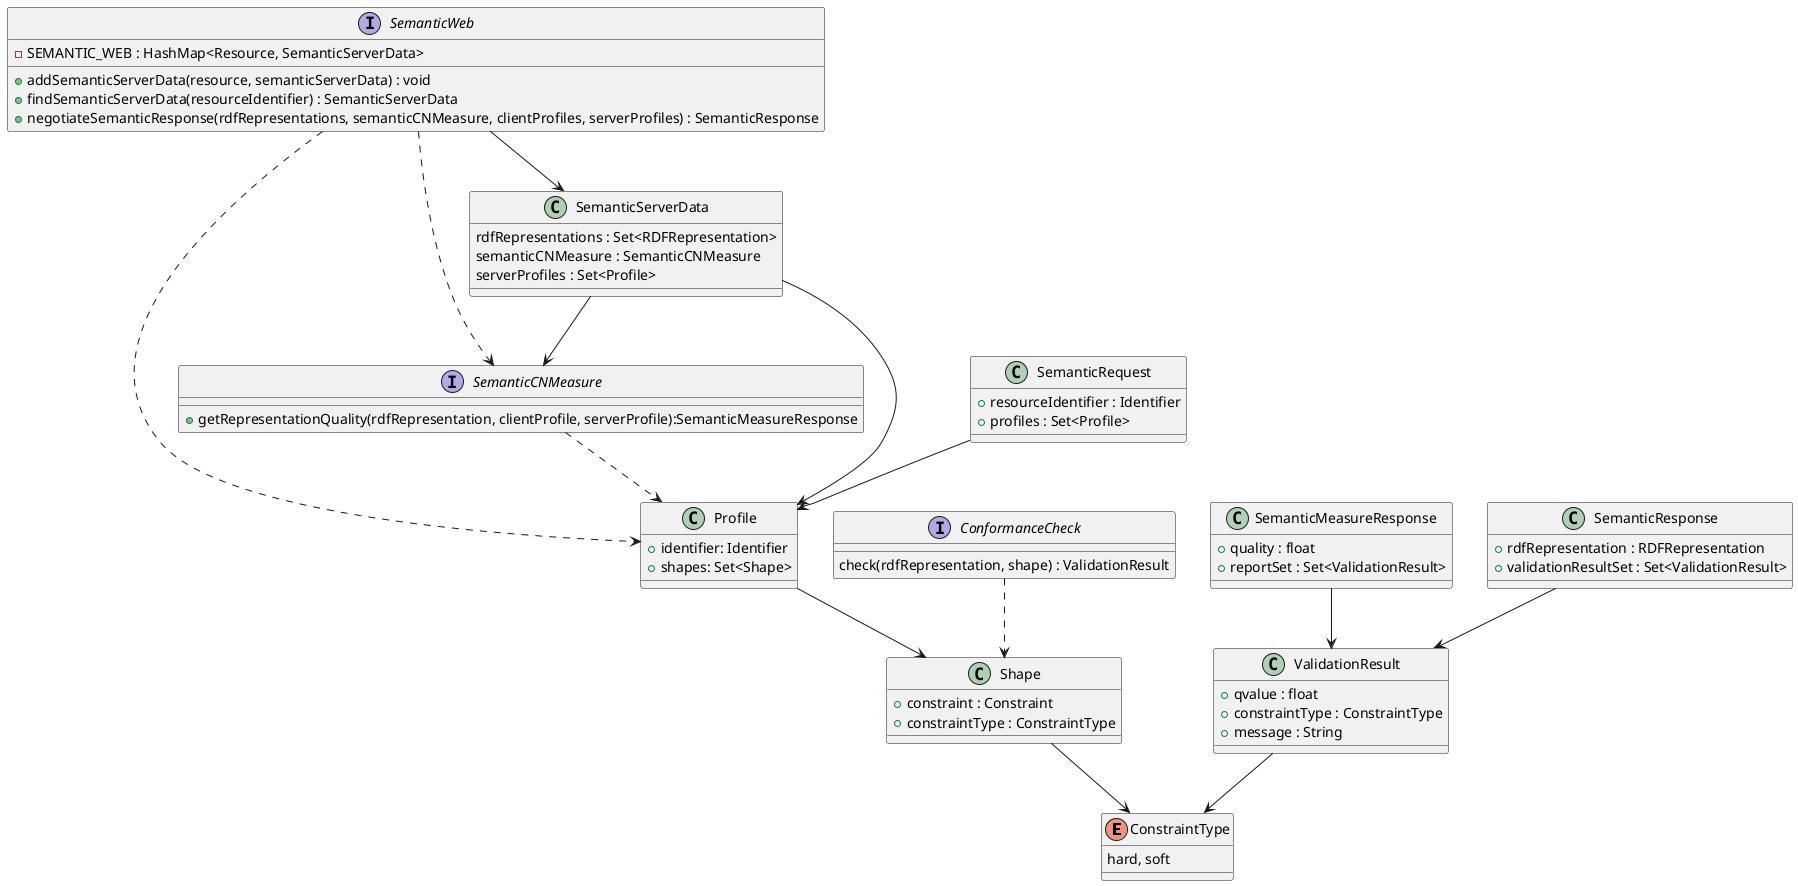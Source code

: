 @startuml

enum ConstraintType {
    hard, soft
}

class Profile {
    + identifier: Identifier
    + shapes: Set<Shape>
}

interface SemanticCNMeasure {
    + getRepresentationQuality(rdfRepresentation, clientProfile, serverProfile):SemanticMeasureResponse
}

class SemanticRequest {
    + resourceIdentifier : Identifier
    + profiles : Set<Profile>
}

class SemanticMeasureResponse {
    + quality : float
    + reportSet : Set<ValidationResult>
}

class SemanticResponse {
    + rdfRepresentation : RDFRepresentation
    + validationResultSet : Set<ValidationResult>
}

class SemanticServerData {
    rdfRepresentations : Set<RDFRepresentation>
    semanticCNMeasure : SemanticCNMeasure
    serverProfiles : Set<Profile>
}

interface ConformanceCheck {
    check(rdfRepresentation, shape) : ValidationResult
}

class Shape {
    + constraint : Constraint
    + constraintType : ConstraintType
}

class ValidationResult {
    + qvalue : float
    + constraintType : ConstraintType
    + message : String
}

interface SemanticWeb {
    - SEMANTIC_WEB : HashMap<Resource, SemanticServerData>

    + addSemanticServerData(resource, semanticServerData) : void
    + findSemanticServerData(resourceIdentifier) : SemanticServerData
    + negotiateSemanticResponse(rdfRepresentations, semanticCNMeasure, clientProfiles, serverProfiles) : SemanticResponse
}

'Profile --> Identifier
Profile --> Shape

'SemanticCNMeasure ..> RDFRepresentation
SemanticCNMeasure ..> Profile

'SemanticRequest --> Identifier
SemanticRequest --> Profile

SemanticMeasureResponse --> ValidationResult

'SemanticResponse --> RDFRepresentation
SemanticResponse --> ValidationResult

'SemanticServerData --> RDFRepresentation
SemanticServerData --> SemanticCNMeasure
SemanticServerData --> Profile

'ConformanceCheck ..> RDFRepresentation
ConformanceCheck ..> Shape

'Shape --> Constraint
Shape --> ConstraintType

ValidationResult --> ConstraintType

SemanticWeb --> SemanticServerData
'SemanticWeb --> Resource
SemanticWeb ..> Profile
SemanticWeb ..> SemanticCNMeasure

@enduml

